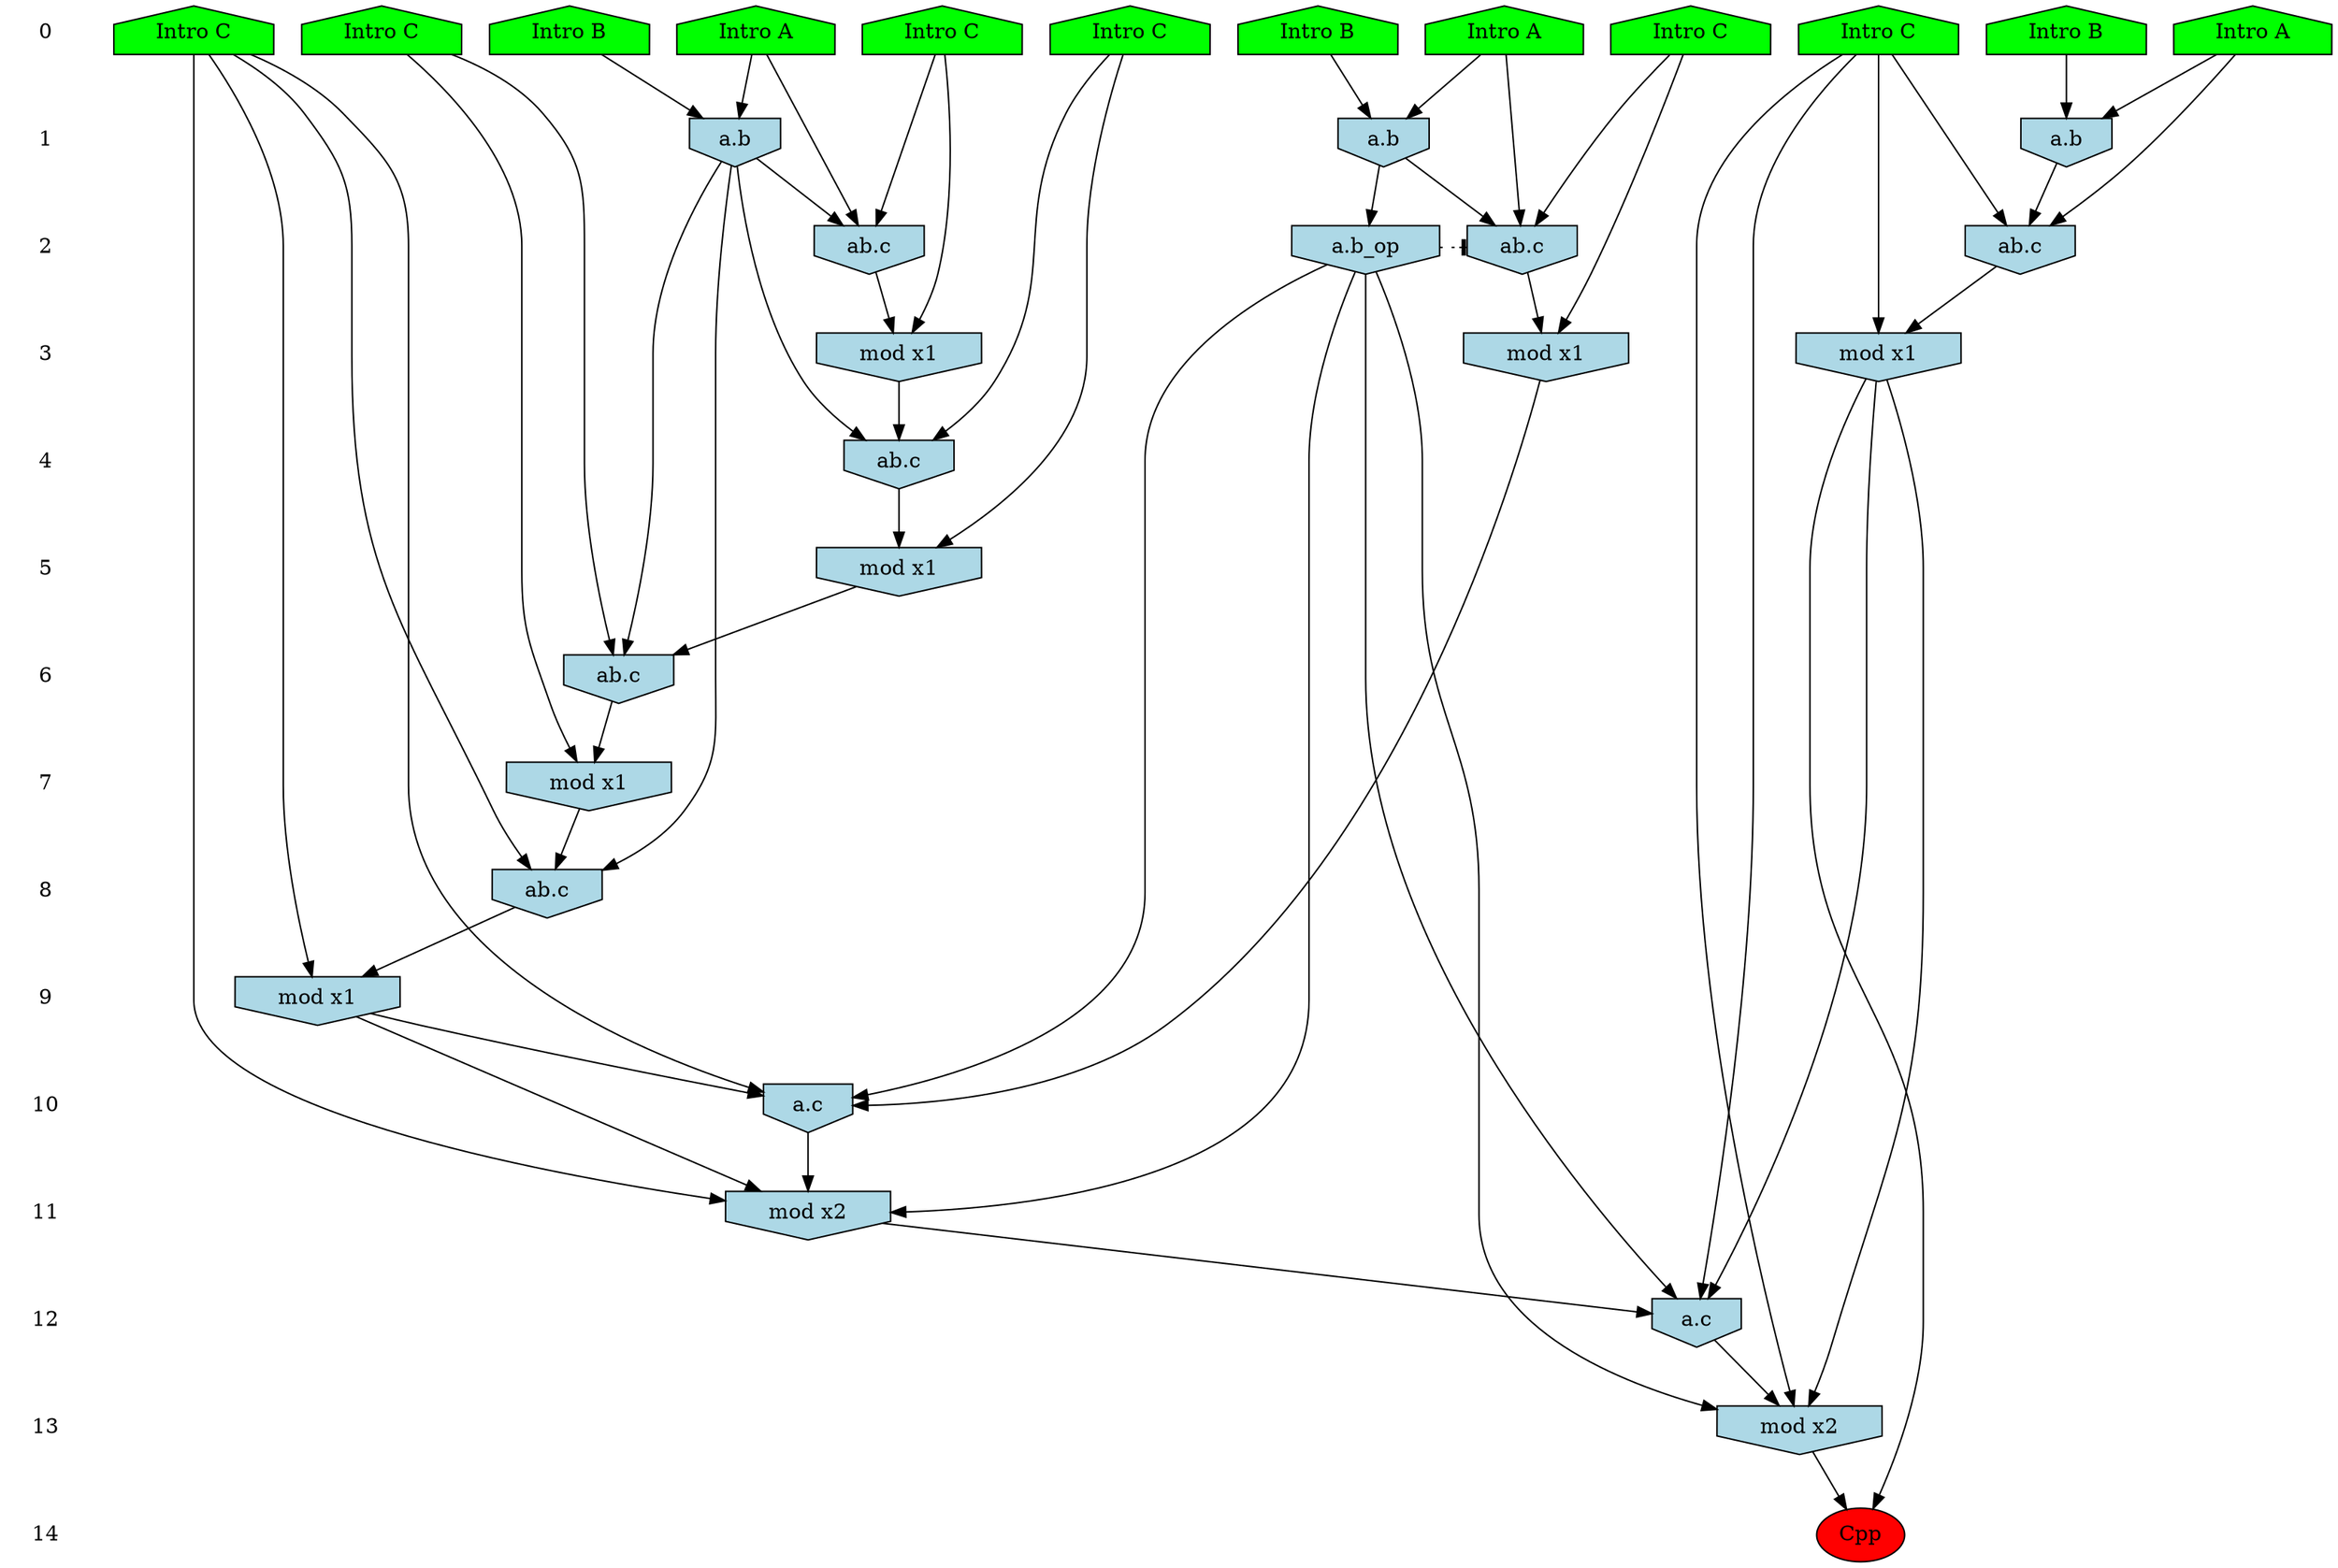 /* Compression of 2 causal flows obtained in average at 1.227830E+01 t.u */
/* Compressed causal flows were: [1001;2686] */
digraph G{
 ranksep=.5 ; 
{ rank = same ; "0" [shape=plaintext] ; node_1 [label ="Intro B", shape=house, style=filled, fillcolor=green] ;
node_2 [label ="Intro B", shape=house, style=filled, fillcolor=green] ;
node_3 [label ="Intro B", shape=house, style=filled, fillcolor=green] ;
node_4 [label ="Intro A", shape=house, style=filled, fillcolor=green] ;
node_5 [label ="Intro A", shape=house, style=filled, fillcolor=green] ;
node_6 [label ="Intro A", shape=house, style=filled, fillcolor=green] ;
node_7 [label ="Intro C", shape=house, style=filled, fillcolor=green] ;
node_8 [label ="Intro C", shape=house, style=filled, fillcolor=green] ;
node_9 [label ="Intro C", shape=house, style=filled, fillcolor=green] ;
node_10 [label ="Intro C", shape=house, style=filled, fillcolor=green] ;
node_11 [label ="Intro C", shape=house, style=filled, fillcolor=green] ;
node_12 [label ="Intro C", shape=house, style=filled, fillcolor=green] ;
}
{ rank = same ; "1" [shape=plaintext] ; node_13 [label="a.b", shape=invhouse, style=filled, fillcolor = lightblue] ;
node_14 [label="a.b", shape=invhouse, style=filled, fillcolor = lightblue] ;
node_20 [label="a.b", shape=invhouse, style=filled, fillcolor = lightblue] ;
}
{ rank = same ; "2" [shape=plaintext] ; node_15 [label="ab.c", shape=invhouse, style=filled, fillcolor = lightblue] ;
node_16 [label="ab.c", shape=invhouse, style=filled, fillcolor = lightblue] ;
node_24 [label="ab.c", shape=invhouse, style=filled, fillcolor = lightblue] ;
node_27 [label="a.b_op", shape=invhouse, style=filled, fillcolor = lightblue] ;
}
{ rank = same ; "3" [shape=plaintext] ; node_17 [label="mod x1", shape=invhouse, style=filled, fillcolor = lightblue] ;
node_18 [label="mod x1", shape=invhouse, style=filled, fillcolor = lightblue] ;
node_28 [label="mod x1", shape=invhouse, style=filled, fillcolor = lightblue] ;
}
{ rank = same ; "4" [shape=plaintext] ; node_19 [label="ab.c", shape=invhouse, style=filled, fillcolor = lightblue] ;
}
{ rank = same ; "5" [shape=plaintext] ; node_21 [label="mod x1", shape=invhouse, style=filled, fillcolor = lightblue] ;
}
{ rank = same ; "6" [shape=plaintext] ; node_22 [label="ab.c", shape=invhouse, style=filled, fillcolor = lightblue] ;
}
{ rank = same ; "7" [shape=plaintext] ; node_23 [label="mod x1", shape=invhouse, style=filled, fillcolor = lightblue] ;
}
{ rank = same ; "8" [shape=plaintext] ; node_25 [label="ab.c", shape=invhouse, style=filled, fillcolor = lightblue] ;
}
{ rank = same ; "9" [shape=plaintext] ; node_26 [label="mod x1", shape=invhouse, style=filled, fillcolor = lightblue] ;
}
{ rank = same ; "10" [shape=plaintext] ; node_29 [label="a.c", shape=invhouse, style=filled, fillcolor = lightblue] ;
}
{ rank = same ; "11" [shape=plaintext] ; node_30 [label="mod x2", shape=invhouse, style=filled, fillcolor = lightblue] ;
}
{ rank = same ; "12" [shape=plaintext] ; node_31 [label="a.c", shape=invhouse, style=filled, fillcolor = lightblue] ;
}
{ rank = same ; "13" [shape=plaintext] ; node_32 [label="mod x2", shape=invhouse, style=filled, fillcolor = lightblue] ;
}
{ rank = same ; "14" [shape=plaintext] ; node_33 [label ="Cpp", style=filled, fillcolor=red] ;
}
"0" -> "1" [style="invis"]; 
"1" -> "2" [style="invis"]; 
"2" -> "3" [style="invis"]; 
"3" -> "4" [style="invis"]; 
"4" -> "5" [style="invis"]; 
"5" -> "6" [style="invis"]; 
"6" -> "7" [style="invis"]; 
"7" -> "8" [style="invis"]; 
"8" -> "9" [style="invis"]; 
"9" -> "10" [style="invis"]; 
"10" -> "11" [style="invis"]; 
"11" -> "12" [style="invis"]; 
"12" -> "13" [style="invis"]; 
"13" -> "14" [style="invis"]; 
node_1 -> node_13
node_4 -> node_13
node_2 -> node_14
node_5 -> node_14
node_4 -> node_15
node_8 -> node_15
node_13 -> node_15
node_5 -> node_16
node_11 -> node_16
node_14 -> node_16
node_11 -> node_17
node_16 -> node_17
node_8 -> node_18
node_15 -> node_18
node_12 -> node_19
node_13 -> node_19
node_18 -> node_19
node_3 -> node_20
node_6 -> node_20
node_12 -> node_21
node_19 -> node_21
node_10 -> node_22
node_13 -> node_22
node_21 -> node_22
node_10 -> node_23
node_22 -> node_23
node_6 -> node_24
node_9 -> node_24
node_20 -> node_24
node_7 -> node_25
node_13 -> node_25
node_23 -> node_25
node_7 -> node_26
node_25 -> node_26
node_20 -> node_27
node_9 -> node_28
node_24 -> node_28
node_7 -> node_29
node_26 -> node_29
node_27 -> node_29
node_28 -> node_29
node_7 -> node_30
node_26 -> node_30
node_27 -> node_30
node_29 -> node_30
node_11 -> node_31
node_17 -> node_31
node_27 -> node_31
node_30 -> node_31
node_11 -> node_32
node_17 -> node_32
node_27 -> node_32
node_31 -> node_32
node_17 -> node_33
node_32 -> node_33
node_27 -> node_24 [style=dotted, arrowhead = tee] 
}
/*
 Dot generation time: 0.000573
*/